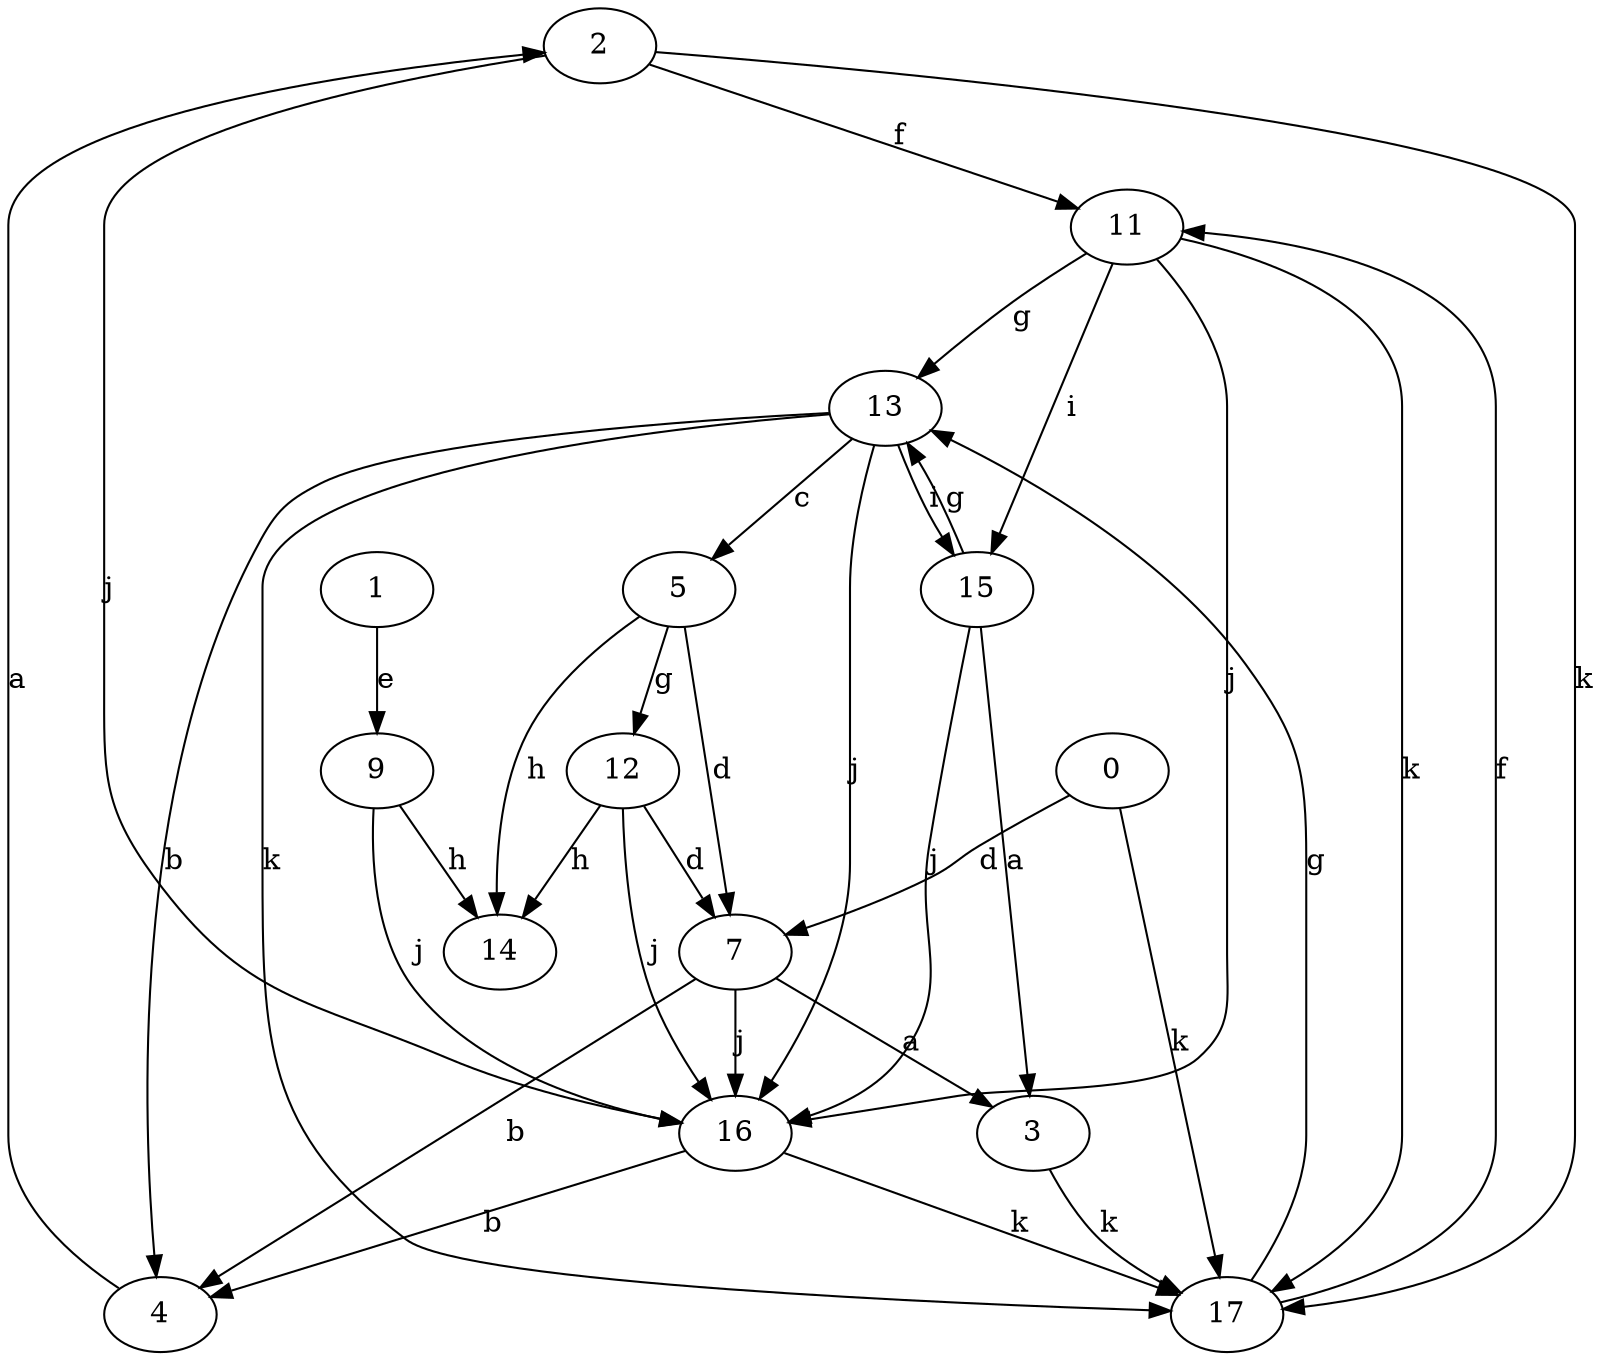 strict digraph  {
2;
3;
4;
5;
7;
9;
11;
12;
0;
13;
14;
15;
1;
16;
17;
2 -> 11  [label=f];
2 -> 16  [label=j];
2 -> 17  [label=k];
3 -> 17  [label=k];
4 -> 2  [label=a];
5 -> 7  [label=d];
5 -> 12  [label=g];
5 -> 14  [label=h];
7 -> 3  [label=a];
7 -> 4  [label=b];
7 -> 16  [label=j];
9 -> 14  [label=h];
9 -> 16  [label=j];
11 -> 13  [label=g];
11 -> 15  [label=i];
11 -> 16  [label=j];
11 -> 17  [label=k];
12 -> 7  [label=d];
12 -> 14  [label=h];
12 -> 16  [label=j];
0 -> 7  [label=d];
0 -> 17  [label=k];
13 -> 4  [label=b];
13 -> 5  [label=c];
13 -> 15  [label=i];
13 -> 16  [label=j];
13 -> 17  [label=k];
15 -> 3  [label=a];
15 -> 13  [label=g];
15 -> 16  [label=j];
1 -> 9  [label=e];
16 -> 4  [label=b];
16 -> 17  [label=k];
17 -> 11  [label=f];
17 -> 13  [label=g];
}
